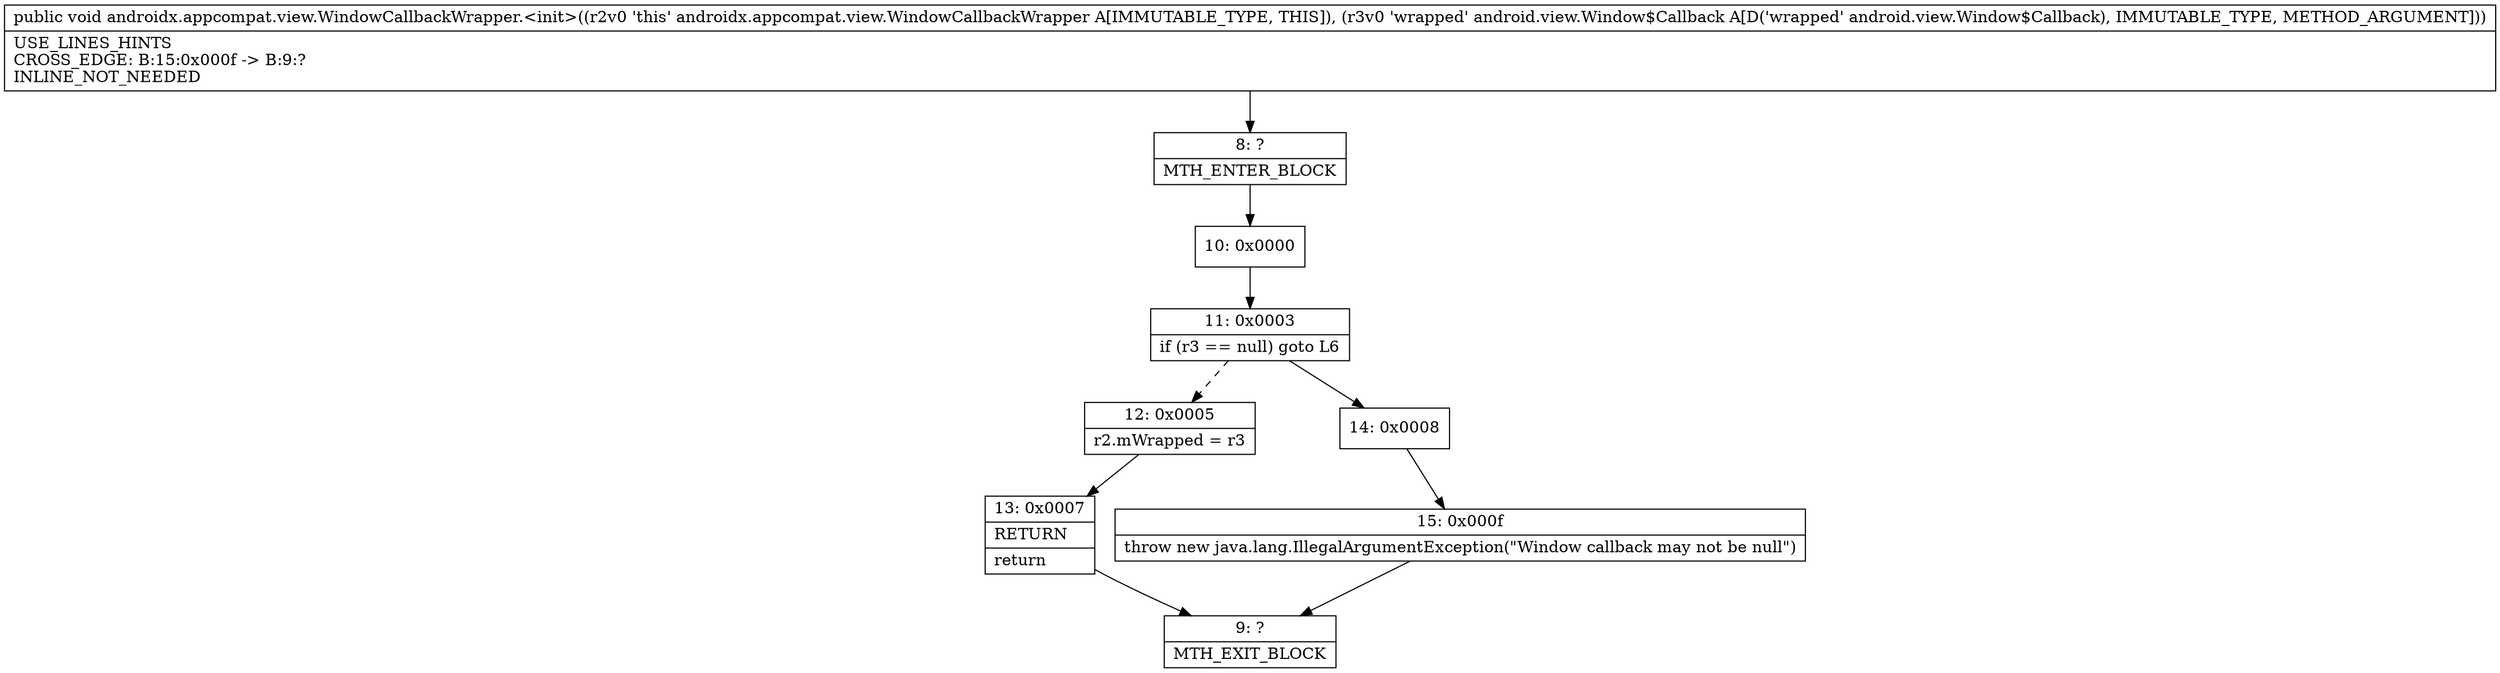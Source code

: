 digraph "CFG forandroidx.appcompat.view.WindowCallbackWrapper.\<init\>(Landroid\/view\/Window$Callback;)V" {
Node_8 [shape=record,label="{8\:\ ?|MTH_ENTER_BLOCK\l}"];
Node_10 [shape=record,label="{10\:\ 0x0000}"];
Node_11 [shape=record,label="{11\:\ 0x0003|if (r3 == null) goto L6\l}"];
Node_12 [shape=record,label="{12\:\ 0x0005|r2.mWrapped = r3\l}"];
Node_13 [shape=record,label="{13\:\ 0x0007|RETURN\l|return\l}"];
Node_9 [shape=record,label="{9\:\ ?|MTH_EXIT_BLOCK\l}"];
Node_14 [shape=record,label="{14\:\ 0x0008}"];
Node_15 [shape=record,label="{15\:\ 0x000f|throw new java.lang.IllegalArgumentException(\"Window callback may not be null\")\l}"];
MethodNode[shape=record,label="{public void androidx.appcompat.view.WindowCallbackWrapper.\<init\>((r2v0 'this' androidx.appcompat.view.WindowCallbackWrapper A[IMMUTABLE_TYPE, THIS]), (r3v0 'wrapped' android.view.Window$Callback A[D('wrapped' android.view.Window$Callback), IMMUTABLE_TYPE, METHOD_ARGUMENT]))  | USE_LINES_HINTS\lCROSS_EDGE: B:15:0x000f \-\> B:9:?\lINLINE_NOT_NEEDED\l}"];
MethodNode -> Node_8;Node_8 -> Node_10;
Node_10 -> Node_11;
Node_11 -> Node_12[style=dashed];
Node_11 -> Node_14;
Node_12 -> Node_13;
Node_13 -> Node_9;
Node_14 -> Node_15;
Node_15 -> Node_9;
}


